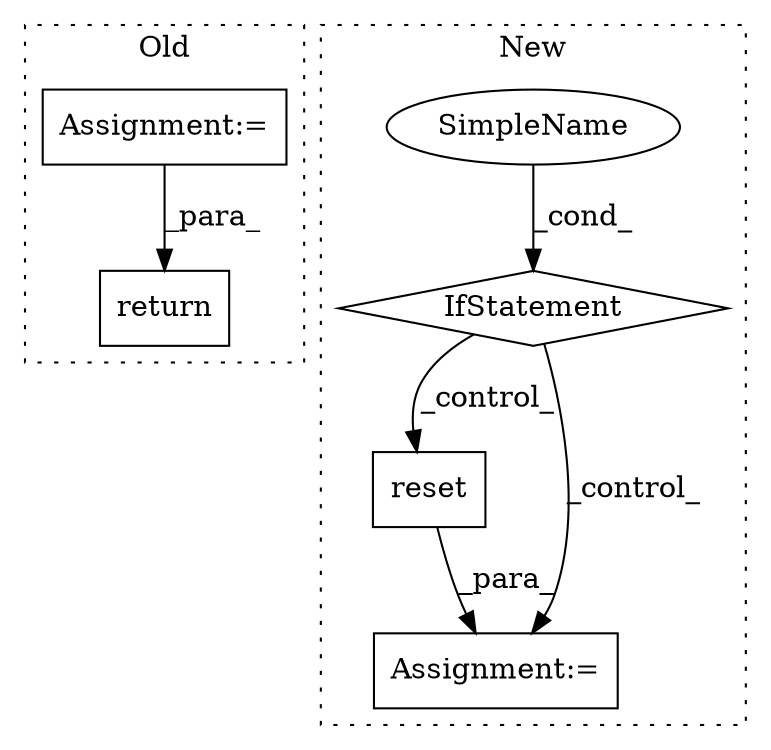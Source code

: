 digraph G {
subgraph cluster0 {
1 [label="return" a="41" s="3326" l="14" shape="box"];
5 [label="Assignment:=" a="7" s="3180" l="1" shape="box"];
label = "Old";
style="dotted";
}
subgraph cluster1 {
2 [label="reset" a="32" s="3356" l="7" shape="box"];
3 [label="IfStatement" a="25" s="3321,3329" l="4,2" shape="diamond"];
4 [label="SimpleName" a="42" s="3325" l="4" shape="ellipse"];
6 [label="Assignment:=" a="7" s="3344" l="1" shape="box"];
label = "New";
style="dotted";
}
2 -> 6 [label="_para_"];
3 -> 6 [label="_control_"];
3 -> 2 [label="_control_"];
4 -> 3 [label="_cond_"];
5 -> 1 [label="_para_"];
}